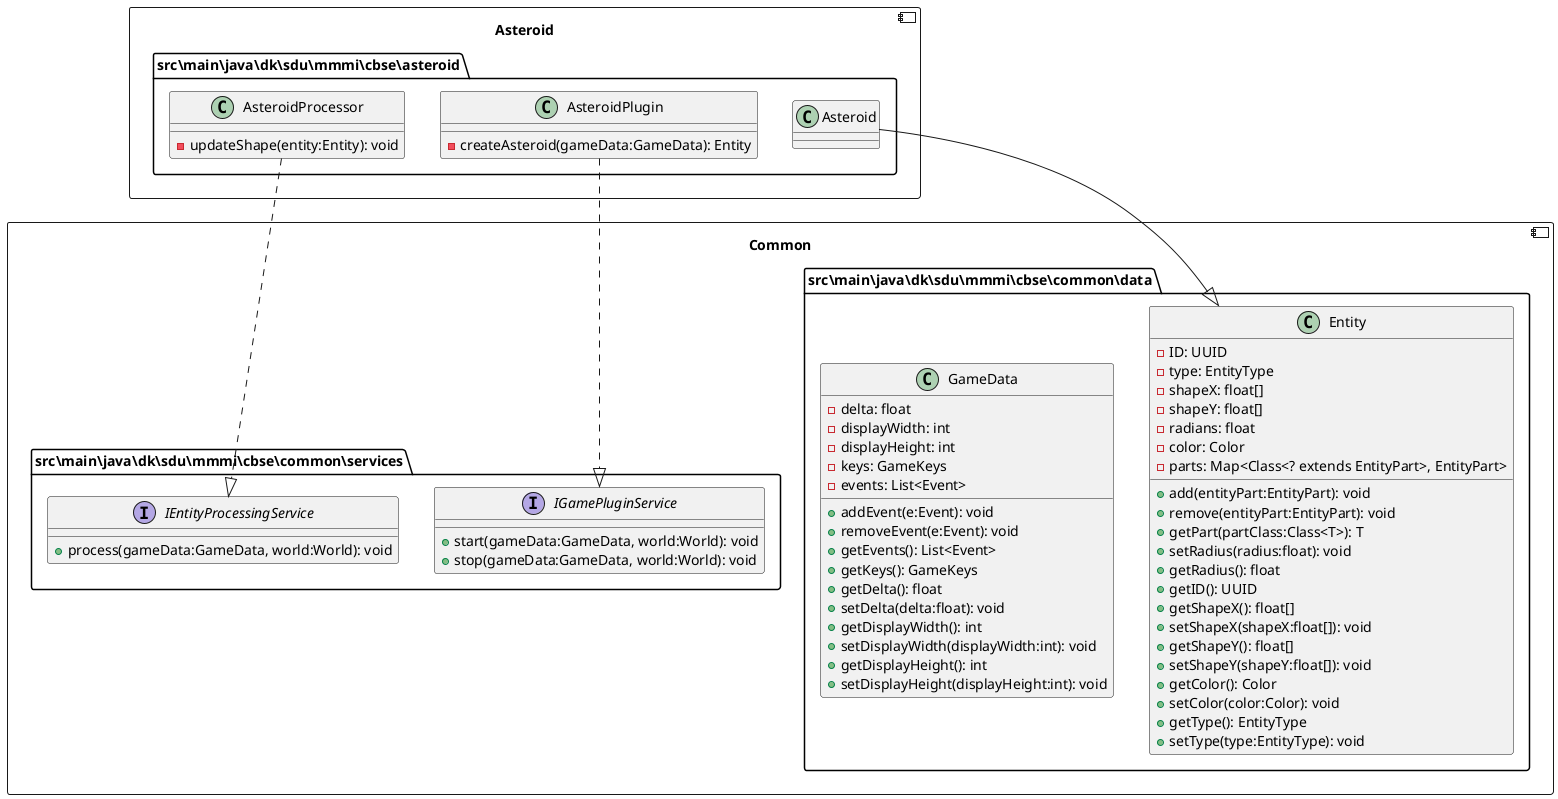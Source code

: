 @startuml
component Common{
package src\main\java\dk\sdu\mmmi\cbse\common\data{
class Entity{
- ID: UUID
- type: EntityType
- shapeX: float[]
- shapeY: float[]
- radians: float
- color: Color
- parts: Map<Class<? extends EntityPart>, EntityPart>
+ add(entityPart:EntityPart): void
+ remove(entityPart:EntityPart): void
+ getPart(partClass:Class<T>): T
+ setRadius(radius:float): void
+ getRadius(): float
+ getID(): UUID
+ getShapeX(): float[]
+ setShapeX(shapeX:float[]): void
+ getShapeY(): float[]
+ setShapeY(shapeY:float[]): void
+ getColor(): Color
+ setColor(color:Color): void
+ getType(): EntityType
+ setType(type:EntityType): void
}
class GameData{
- delta: float
- displayWidth: int
- displayHeight: int
- keys: GameKeys
- events: List<Event>
+ addEvent(e:Event): void
+ removeEvent(e:Event): void
+ getEvents(): List<Event>
+ getKeys(): GameKeys
+ getDelta(): float
+ setDelta(delta:float): void
+ getDisplayWidth(): int
+ setDisplayWidth(displayWidth:int): void
+ getDisplayHeight(): int
+ setDisplayHeight(displayHeight:int): void
}
}
package src\main\java\dk\sdu\mmmi\cbse\common\services{
interface IGamePluginService{
+ start(gameData:GameData, world:World): void
+ stop(gameData:GameData, world:World): void
}
interface IEntityProcessingService{
+ process(gameData:GameData, world:World): void
}
}
}
component Asteroid{
package src\main\java\dk\sdu\mmmi\cbse\asteroid{
    class Asteroid{
    }
    Asteroid --|> Entity
    class AsteroidPlugin{
     - createAsteroid(gameData:GameData): Entity
    }
    class AsteroidProcessor{
    - updateShape(entity:Entity): void
    }

  }
}

AsteroidPlugin ..|> IGamePluginService
AsteroidProcessor ..|> IEntityProcessingService




@enduml